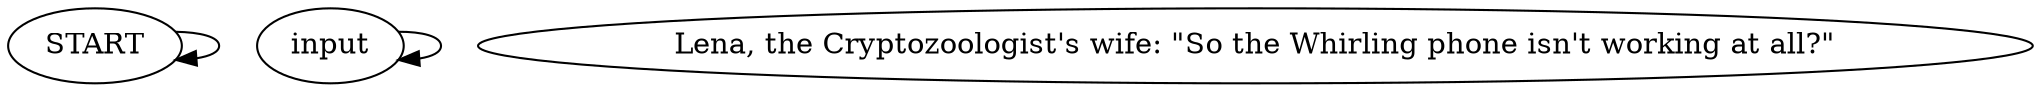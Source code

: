# WHIRLING F1 / LENA barks
# Lena checks with Garte about the phone.
# ==================================================
digraph G {
	  0 [label="START"];
	  1 [label="input"];
	  2 [label="Lena, the Cryptozoologist's wife: \"So the Whirling phone isn't working at all?\""];
	  0 -> 0
	  1 -> 1
}

